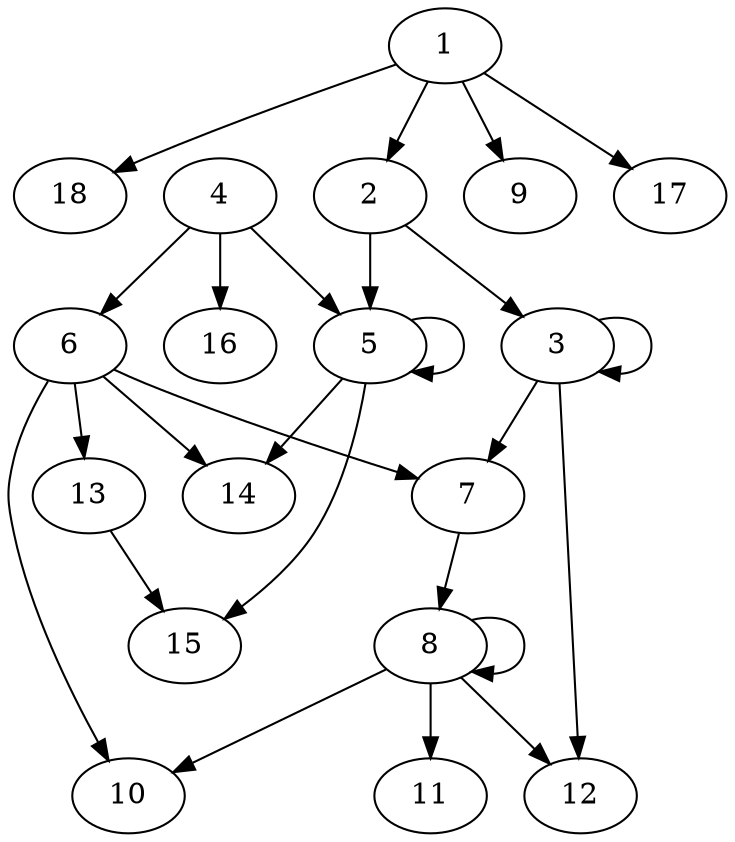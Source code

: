 digraph G {

  1->2;
  2->3;
  3->3;
  4->5;
  2->5;
  5->5;
  8->8;
  4->6;
  6->7;
  3->7;
  7->8;
  1->9;
  8->10;
  6->10;
  8->11;
  8->12;
  3->12;
  6->13;
  6->14;
  5->14;
  13->15;
  5->15;
  4->16;
  1->17;
  1->18;

}
